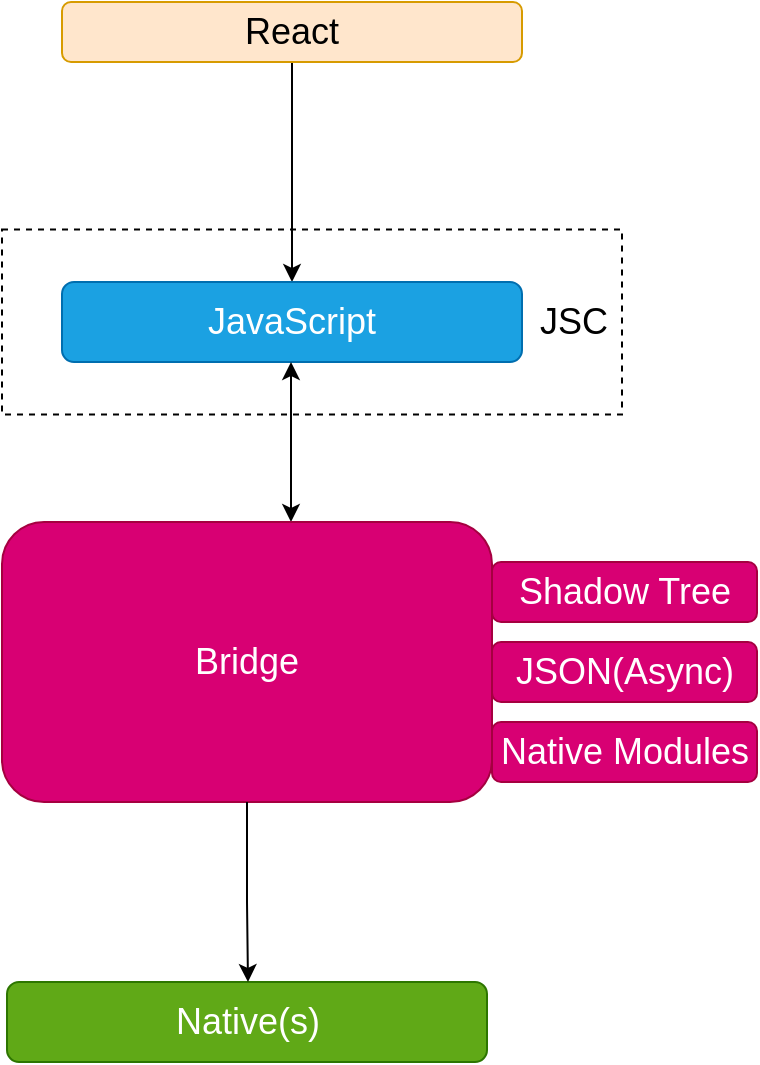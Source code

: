 <mxfile version="15.5.2" type="github"><diagram id="rnp7-JTHPPPQ26wWW3k3" name="Page-1"><mxGraphModel dx="855" dy="534" grid="1" gridSize="10" guides="1" tooltips="1" connect="1" arrows="1" fold="1" page="1" pageScale="1" pageWidth="827" pageHeight="1169" math="0" shadow="0"><root><mxCell id="0"/><mxCell id="1" parent="0"/><mxCell id="LKWUFjRkETorZR4gpG_d-4" value="" style="rounded=0;whiteSpace=wrap;html=1;dashed=1;" parent="1" vertex="1"><mxGeometry x="70" y="223.75" width="310" height="92.5" as="geometry"/></mxCell><mxCell id="LKWUFjRkETorZR4gpG_d-3" value="" style="edgeStyle=orthogonalEdgeStyle;rounded=0;orthogonalLoop=1;jettySize=auto;html=1;" parent="1" source="LKWUFjRkETorZR4gpG_d-1" target="LKWUFjRkETorZR4gpG_d-2" edge="1"><mxGeometry relative="1" as="geometry"/></mxCell><mxCell id="LKWUFjRkETorZR4gpG_d-1" value="&lt;font style=&quot;font-size: 18px&quot;&gt;React&lt;/font&gt;" style="rounded=1;whiteSpace=wrap;html=1;fillColor=#ffe6cc;strokeColor=#d79b00;" parent="1" vertex="1"><mxGeometry x="100" y="110" width="230" height="30" as="geometry"/></mxCell><mxCell id="LKWUFjRkETorZR4gpG_d-2" value="&lt;font style=&quot;font-size: 18px&quot;&gt;JavaScript&lt;/font&gt;" style="rounded=1;whiteSpace=wrap;html=1;fillColor=#1ba1e2;strokeColor=#006EAF;fontColor=#ffffff;" parent="1" vertex="1"><mxGeometry x="100" y="250" width="230" height="40" as="geometry"/></mxCell><mxCell id="LKWUFjRkETorZR4gpG_d-5" value="&lt;font style=&quot;font-size: 18px&quot;&gt;JSC&lt;/font&gt;" style="text;html=1;strokeColor=none;fillColor=none;align=center;verticalAlign=middle;whiteSpace=wrap;rounded=0;dashed=1;" parent="1" vertex="1"><mxGeometry x="340" y="260" width="32" height="20" as="geometry"/></mxCell><mxCell id="LKWUFjRkETorZR4gpG_d-6" value="" style="endArrow=classic;startArrow=classic;html=1;" parent="1" edge="1"><mxGeometry width="50" height="50" relative="1" as="geometry"><mxPoint x="214.5" y="370" as="sourcePoint"/><mxPoint x="214.5" y="290" as="targetPoint"/><Array as="points"><mxPoint x="214.5" y="360"/></Array></mxGeometry></mxCell><mxCell id="LKWUFjRkETorZR4gpG_d-16" value="" style="group" parent="1" vertex="1" connectable="0"><mxGeometry x="70" y="370" width="377.5" height="140" as="geometry"/></mxCell><mxCell id="LKWUFjRkETorZR4gpG_d-9" value="&lt;span style=&quot;font-size: 18px&quot;&gt;Bridge&lt;/span&gt;" style="rounded=1;whiteSpace=wrap;html=1;fillColor=#d80073;strokeColor=#A50040;fontColor=#ffffff;" parent="LKWUFjRkETorZR4gpG_d-16" vertex="1"><mxGeometry width="245" height="140" as="geometry"/></mxCell><mxCell id="LKWUFjRkETorZR4gpG_d-11" value="&lt;font style=&quot;font-size: 18px&quot;&gt;Shadow Tree&lt;/font&gt;" style="rounded=1;whiteSpace=wrap;html=1;fillColor=#d80073;strokeColor=#A50040;fontColor=#ffffff;" parent="LKWUFjRkETorZR4gpG_d-16" vertex="1"><mxGeometry x="245" y="20" width="132.5" height="30" as="geometry"/></mxCell><mxCell id="LKWUFjRkETorZR4gpG_d-14" value="&lt;font style=&quot;font-size: 18px&quot;&gt;JSON(Async)&lt;/font&gt;" style="rounded=1;whiteSpace=wrap;html=1;fillColor=#d80073;strokeColor=#A50040;fontColor=#ffffff;" parent="LKWUFjRkETorZR4gpG_d-16" vertex="1"><mxGeometry x="245" y="60" width="132.5" height="30" as="geometry"/></mxCell><mxCell id="LKWUFjRkETorZR4gpG_d-15" value="&lt;font style=&quot;font-size: 18px&quot;&gt;Native Modules&lt;/font&gt;" style="rounded=1;whiteSpace=wrap;html=1;fillColor=#d80073;strokeColor=#A50040;fontColor=#ffffff;" parent="LKWUFjRkETorZR4gpG_d-16" vertex="1"><mxGeometry x="245" y="100" width="132.5" height="30" as="geometry"/></mxCell><mxCell id="LKWUFjRkETorZR4gpG_d-17" value="&lt;font style=&quot;font-size: 18px&quot;&gt;Native(s)&lt;/font&gt;" style="rounded=1;whiteSpace=wrap;html=1;fillColor=#60a917;strokeColor=#2D7600;fontColor=#ffffff;" parent="1" vertex="1"><mxGeometry x="72.5" y="600" width="240" height="40" as="geometry"/></mxCell><mxCell id="LKWUFjRkETorZR4gpG_d-19" value="" style="edgeStyle=orthogonalEdgeStyle;rounded=0;orthogonalLoop=1;jettySize=auto;html=1;" parent="1" source="LKWUFjRkETorZR4gpG_d-9" target="LKWUFjRkETorZR4gpG_d-17" edge="1"><mxGeometry relative="1" as="geometry"><Array as="points"><mxPoint x="193" y="560"/><mxPoint x="193" y="560"/></Array></mxGeometry></mxCell></root></mxGraphModel></diagram></mxfile>
